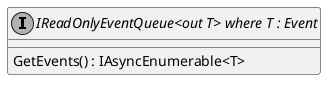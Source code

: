@startuml
skinparam monochrome true
skinparam classAttributeIconSize 0

interface "IReadOnlyEventQueue<out T> where T : Event" {
    GetEvents() : IAsyncEnumerable<T>
}
@enduml
